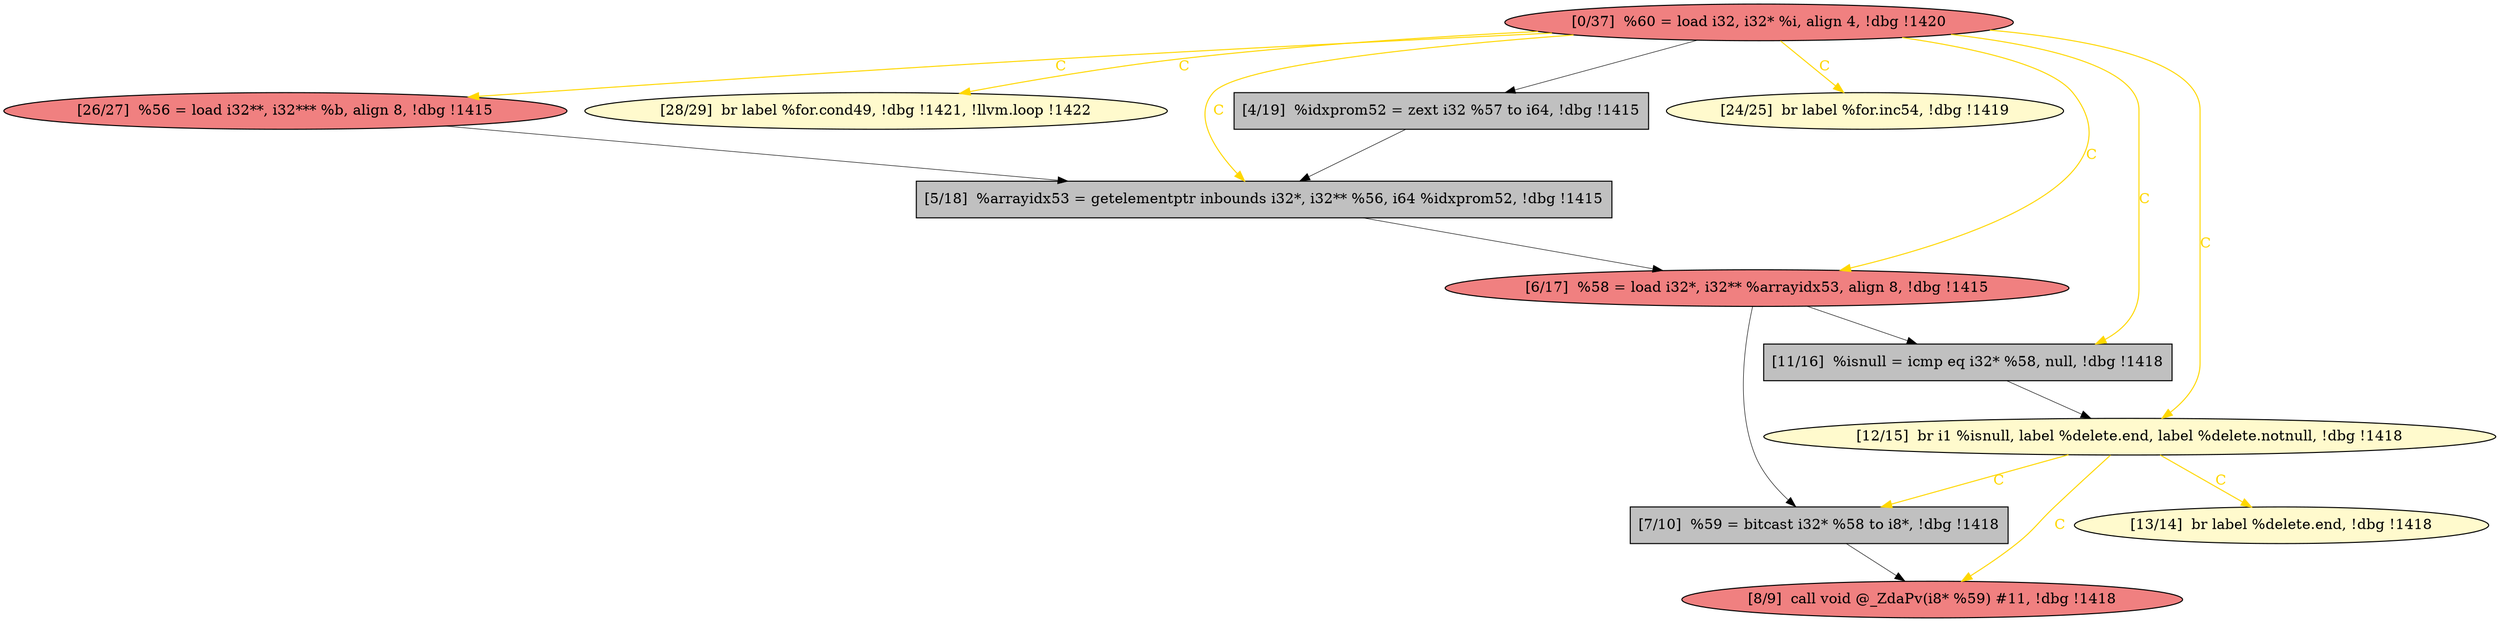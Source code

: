 
digraph G {


node1469 [fillcolor=grey,label="[11/16]  %isnull = icmp eq i32* %58, null, !dbg !1418",shape=rectangle,style=filled ]
node1470 [fillcolor=lemonchiffon,label="[28/29]  br label %for.cond49, !dbg !1421, !llvm.loop !1422",shape=ellipse,style=filled ]
node1467 [fillcolor=lightcoral,label="[0/37]  %60 = load i32, i32* %i, align 4, !dbg !1420",shape=ellipse,style=filled ]
node1468 [fillcolor=lightcoral,label="[8/9]  call void @_ZdaPv(i8* %59) #11, !dbg !1418",shape=ellipse,style=filled ]
node1461 [fillcolor=lemonchiffon,label="[12/15]  br i1 %isnull, label %delete.end, label %delete.notnull, !dbg !1418",shape=ellipse,style=filled ]
node1460 [fillcolor=grey,label="[5/18]  %arrayidx53 = getelementptr inbounds i32*, i32** %56, i64 %idxprom52, !dbg !1415",shape=rectangle,style=filled ]
node1471 [fillcolor=lemonchiffon,label="[13/14]  br label %delete.end, !dbg !1418",shape=ellipse,style=filled ]
node1466 [fillcolor=grey,label="[7/10]  %59 = bitcast i32* %58 to i8*, !dbg !1418",shape=rectangle,style=filled ]
node1462 [fillcolor=lemonchiffon,label="[24/25]  br label %for.inc54, !dbg !1419",shape=ellipse,style=filled ]
node1463 [fillcolor=lightcoral,label="[26/27]  %56 = load i32**, i32*** %b, align 8, !dbg !1415",shape=ellipse,style=filled ]
node1464 [fillcolor=lightcoral,label="[6/17]  %58 = load i32*, i32** %arrayidx53, align 8, !dbg !1415",shape=ellipse,style=filled ]
node1465 [fillcolor=grey,label="[4/19]  %idxprom52 = zext i32 %57 to i64, !dbg !1415",shape=rectangle,style=filled ]

node1467->node1470 [style=solid,color=gold,label="C",penwidth=1.0,fontcolor=gold ]
node1461->node1466 [style=solid,color=gold,label="C",penwidth=1.0,fontcolor=gold ]
node1467->node1469 [style=solid,color=gold,label="C",penwidth=1.0,fontcolor=gold ]
node1465->node1460 [style=solid,color=black,label="",penwidth=0.5,fontcolor=black ]
node1467->node1465 [style=solid,color=black,label="",penwidth=0.5,fontcolor=black ]
node1460->node1464 [style=solid,color=black,label="",penwidth=0.5,fontcolor=black ]
node1461->node1468 [style=solid,color=gold,label="C",penwidth=1.0,fontcolor=gold ]
node1467->node1461 [style=solid,color=gold,label="C",penwidth=1.0,fontcolor=gold ]
node1469->node1461 [style=solid,color=black,label="",penwidth=0.5,fontcolor=black ]
node1466->node1468 [style=solid,color=black,label="",penwidth=0.5,fontcolor=black ]
node1464->node1466 [style=solid,color=black,label="",penwidth=0.5,fontcolor=black ]
node1467->node1462 [style=solid,color=gold,label="C",penwidth=1.0,fontcolor=gold ]
node1467->node1464 [style=solid,color=gold,label="C",penwidth=1.0,fontcolor=gold ]
node1467->node1460 [style=solid,color=gold,label="C",penwidth=1.0,fontcolor=gold ]
node1463->node1460 [style=solid,color=black,label="",penwidth=0.5,fontcolor=black ]
node1467->node1463 [style=solid,color=gold,label="C",penwidth=1.0,fontcolor=gold ]
node1464->node1469 [style=solid,color=black,label="",penwidth=0.5,fontcolor=black ]
node1461->node1471 [style=solid,color=gold,label="C",penwidth=1.0,fontcolor=gold ]


}
